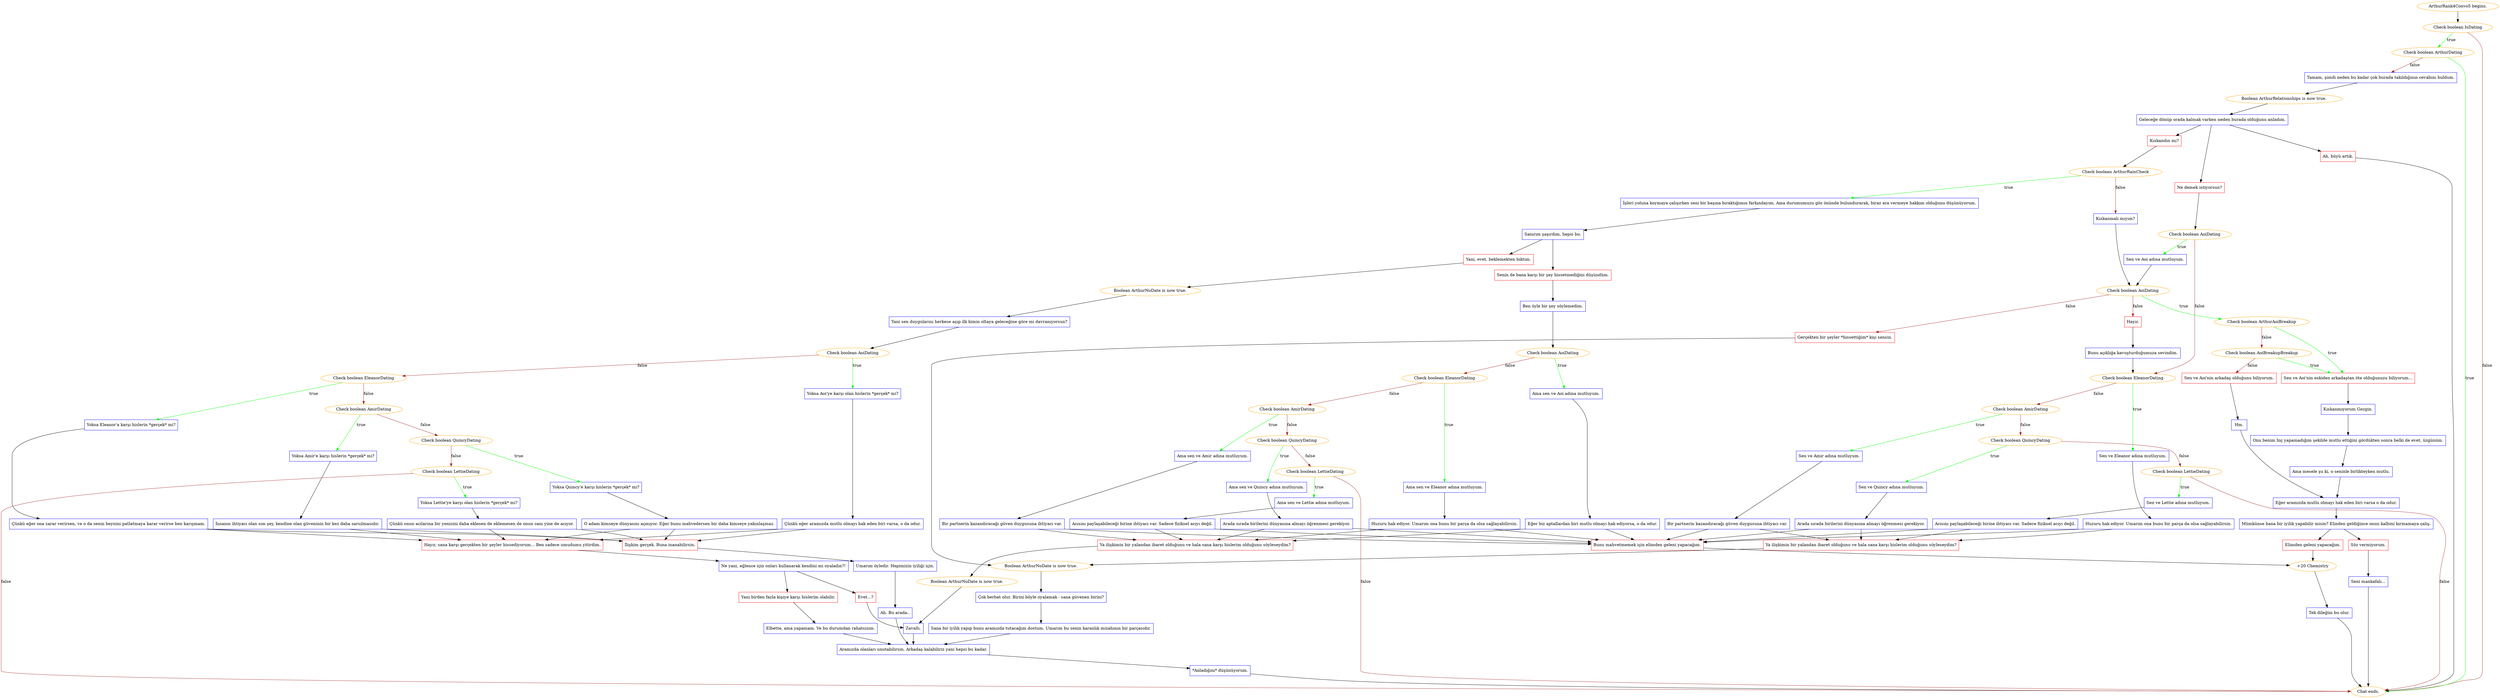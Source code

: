 digraph {
	"ArthurRank4Convo5 begins." [color=orange];
		"ArthurRank4Convo5 begins." -> j2018845881;
	j2018845881 [label="Check boolean IsDating",color=orange];
		j2018845881 -> j2993237603 [label=true,color=green];
		j2018845881 -> "Chat ends." [label=false,color=brown];
	j2993237603 [label="Check boolean ArthurDating",color=orange];
		j2993237603 -> "Chat ends." [label=true,color=green];
		j2993237603 -> j2102510021 [label=false,color=brown];
	"Chat ends." [color=orange];
	j2102510021 [label="Tamam, şimdi neden bu kadar çok burada takıldığının cevabını buldum.",shape=box,color=blue];
		j2102510021 -> j4111982754;
	j4111982754 [label="Boolean ArthurRelationships is now true.",color=orange];
		j4111982754 -> j989636119;
	j989636119 [label="Geleceğe dönüp orada kalmak varken neden burada olduğunu anladım.",shape=box,color=blue];
		j989636119 -> j1718701862;
		j989636119 -> j1697445165;
		j989636119 -> j3850720858;
	j1718701862 [label="Ah, büyü artık.",shape=box,color=red];
		j1718701862 -> "Chat ends.";
	j1697445165 [label="Kıskandın mı?",shape=box,color=red];
		j1697445165 -> j1876090925;
	j3850720858 [label="Ne demek istiyorsun?",shape=box,color=red];
		j3850720858 -> j3574252422;
	j1876090925 [label="Check boolean ArthurRainCheck",color=orange];
		j1876090925 -> j2219389883 [label=true,color=green];
		j1876090925 -> j3604047678 [label=false,color=brown];
	j3574252422 [label="Check boolean AoiDating",color=orange];
		j3574252422 -> j3739254192 [label=true,color=green];
		j3574252422 -> j1759626161 [label=false,color=brown];
	j2219389883 [label="İşleri yoluna koymaya çalışırken seni bir başına bıraktığımın farkındayım. Ama durumumuzu göz önünde bulundurarak, biraz ara vermeye hakkım olduğunu düşünüyorum.",shape=box,color=blue];
		j2219389883 -> j2362279973;
	j3604047678 [label="Kıskanmalı mıyım?",shape=box,color=blue];
		j3604047678 -> j2279261553;
	j3739254192 [label="Sen ve Aoi adına mutluyum.",shape=box,color=blue];
		j3739254192 -> j2279261553;
	j1759626161 [label="Check boolean EleanorDating",color=orange];
		j1759626161 -> j2451963384 [label=true,color=green];
		j1759626161 -> j4274557196 [label=false,color=brown];
	j2362279973 [label="Sanırım şaşırdım, hepsi bu.",shape=box,color=blue];
		j2362279973 -> j367767429;
		j2362279973 -> j3984720897;
	j2279261553 [label="Check boolean AoiDating",color=orange];
		j2279261553 -> j1863277533 [label=true,color=green];
		j2279261553 -> j3520090106 [label=false,color=brown];
		j2279261553 -> j3115395046 [label=false,color=brown];
	j2451963384 [label="Sen ve Eleanor adına mutluyum.",shape=box,color=blue];
		j2451963384 -> j3604900670;
	j4274557196 [label="Check boolean AmirDating",color=orange];
		j4274557196 -> j2272319046 [label=true,color=green];
		j4274557196 -> j1675108729 [label=false,color=brown];
	j367767429 [label="Senin de bana karşı bir şey hissetmediğini düşündüm.",shape=box,color=red];
		j367767429 -> j2743150522;
	j3984720897 [label="Yani, evet, beklemekten bıktım.",shape=box,color=red];
		j3984720897 -> j1389071363;
	j1863277533 [label="Check boolean ArthurAoiBreakup",color=orange];
		j1863277533 -> j1867230349 [label=true,color=green];
		j1863277533 -> j1641706424 [label=false,color=brown];
	j3520090106 [label="Hayır.",shape=box,color=red];
		j3520090106 -> j1425520455;
	j3115395046 [label="Gerçekten bir şeyler *hissettiğim* kişi sensin.",shape=box,color=red];
		j3115395046 -> j712948739;
	j3604900670 [label="Huzuru hak ediyor. Umarım ona bunu bir parça da olsa sağlayabilirsin.",shape=box,color=blue];
		j3604900670 -> j1807270673;
		j3604900670 -> j2747315076;
	j2272319046 [label="Sen ve Amir adına mutluyum.",shape=box,color=blue];
		j2272319046 -> j2864688259;
	j1675108729 [label="Check boolean QuincyDating",color=orange];
		j1675108729 -> j218835488 [label=true,color=green];
		j1675108729 -> j3895399393 [label=false,color=brown];
	j2743150522 [label="Ben öyle bir şey söylemedim.",shape=box,color=blue];
		j2743150522 -> j1292584064;
	j1389071363 [label="Boolean ArthurNoDate is now true.",color=orange];
		j1389071363 -> j1396124099;
	j1867230349 [label="Sen ve Aoi'nin eskiden arkadaştan öte olduğunuzu biliyorum...",shape=box,color=red];
		j1867230349 -> j683887739;
	j1641706424 [label="Check boolean AoiBreakupBreakup",color=orange];
		j1641706424 -> j1867230349 [label=true,color=green];
		j1641706424 -> j1173220668 [label=false,color=brown];
	j1425520455 [label="Bunu açıklığa kavuşturduğumuza sevindim.",shape=box,color=blue];
		j1425520455 -> j1759626161;
	j712948739 [label="Boolean ArthurNoDate is now true.",color=orange];
		j712948739 -> j888498883;
	j1807270673 [label="Bunu mahvetmemek için elimden geleni yapacağım.",shape=box,color=red];
		j1807270673 -> j3786492331;
	j2747315076 [label="Ya ilişkimin bir yalandan ibaret olduğunu ve hala sana karşı hislerim olduğunu söyleseydim?",shape=box,color=red];
		j2747315076 -> j712948739;
	j2864688259 [label="Bir partnerin kazandıracağı güven duygusuna ihtiyacı var.",shape=box,color=blue];
		j2864688259 -> j1807270673;
		j2864688259 -> j2747315076;
	j218835488 [label="Sen ve Quincy adına mutluyum.",shape=box,color=blue];
		j218835488 -> j4138263611;
	j3895399393 [label="Check boolean LettieDating",color=orange];
		j3895399393 -> j77110863 [label=true,color=green];
		j3895399393 -> "Chat ends." [label=false,color=brown];
	j1292584064 [label="Check boolean AoiDating",color=orange];
		j1292584064 -> j1686059606 [label=true,color=green];
		j1292584064 -> j1044422633 [label=false,color=brown];
	j1396124099 [label="Yani sen duygularını herkese açıp ilk kimin oltaya geleceğine göre mi davranıyorsun?",shape=box,color=blue];
		j1396124099 -> j2578975380;
	j683887739 [label="Kıskanmıyorum Gezgin.",shape=box,color=blue];
		j683887739 -> j2954079623;
	j1173220668 [label="Sen ve Aoi'nin arkadaş olduğunu biliyorum.",shape=box,color=red];
		j1173220668 -> j961000062;
	j888498883 [label="Çok berbat olur. Birini böyle oyalamak - sana güvenen birini?",shape=box,color=blue];
		j888498883 -> j1568950679;
	j3786492331 [label="+20 Chemistry",color=orange];
		j3786492331 -> j3427260002;
	j4138263611 [label="Arada sırada birilerini dünyasına almayı öğrenmesi gerekiyor.",shape=box,color=blue];
		j4138263611 -> j1807270673;
		j4138263611 -> j2747315076;
	j77110863 [label="Sen ve Lettie adına mutluyum.",shape=box,color=blue];
		j77110863 -> j675839830;
	j1686059606 [label="Ama sen ve Aoi adına mutluyum.",shape=box,color=blue];
		j1686059606 -> j1884945979;
	j1044422633 [label="Check boolean EleanorDating",color=orange];
		j1044422633 -> j2395920261 [label=true,color=green];
		j1044422633 -> j2191467577 [label=false,color=brown];
	j2578975380 [label="Check boolean AoiDating",color=orange];
		j2578975380 -> j503649543 [label=true,color=green];
		j2578975380 -> j1553816266 [label=false,color=brown];
	j2954079623 [label="Onu benim hiç yapamadığım şekilde mutlu ettiğini gördükten sonra belki de evet, üzgünüm.",shape=box,color=blue];
		j2954079623 -> j1884413722;
	j961000062 [label="Hm.",shape=box,color=blue];
		j961000062 -> j1227352489;
	j1568950679 [label="Sana bir iyilik yapıp bunu aramızda tutacağım dostum. Umarım bu senin karanlık mizahının bir parçasıdır.",shape=box,color=blue];
		j1568950679 -> j3613776104;
	j3427260002 [label="Tek dileğim bu olur.",shape=box,color=blue];
		j3427260002 -> "Chat ends.";
	j675839830 [label="Acısını paylaşabileceği birine ihtiyacı var. Sadece fiziksel acıyı değil.",shape=box,color=blue];
		j675839830 -> j1807270673;
		j675839830 -> j2747315076;
	j1884945979 [label="Eğer biz aptallardan biri mutlu olmayı hak ediyorsa, o da odur.",shape=box,color=blue];
		j1884945979 -> j1807270673;
		j1884945979 -> j2823989339;
	j2395920261 [label="Ama sen ve Eleanor adına mutluyum.",shape=box,color=blue];
		j2395920261 -> j3726650994;
	j2191467577 [label="Check boolean AmirDating",color=orange];
		j2191467577 -> j3239078692 [label=true,color=green];
		j2191467577 -> j3786569169 [label=false,color=brown];
	j503649543 [label="Yoksa Aoi'ye karşı olan hislerin *gerçek* mi?",shape=box,color=blue];
		j503649543 -> j2067922244;
	j1553816266 [label="Check boolean EleanorDating",color=orange];
		j1553816266 -> j1563351205 [label=true,color=green];
		j1553816266 -> j2704905820 [label=false,color=brown];
	j1884413722 [label="Ama mesele şu ki, o seninle birlikteyken mutlu.",shape=box,color=blue];
		j1884413722 -> j1227352489;
	j1227352489 [label="Eğer aramızda mutlu olmayı hak eden biri varsa o da odur.",shape=box,color=blue];
		j1227352489 -> j4053786319;
	j3613776104 [label="Aramızda olanları unutabilirsin. Arkadaş kalabiliriz yani hepsi bu kadar.",shape=box,color=blue];
		j3613776104 -> j699602501;
	j2823989339 [label="Ya ilişkimin bir yalandan ibaret olduğunu ve hala sana karşı hislerim olduğunu söyleseydim?",shape=box,color=red];
		j2823989339 -> j2273788241;
	j3726650994 [label="Huzuru hak ediyor. Umarım ona bunu bir parça da olsa sağlayabilirsin.",shape=box,color=blue];
		j3726650994 -> j1807270673;
		j3726650994 -> j2823989339;
	j3239078692 [label="Ama sen ve Amir adına mutluyum.",shape=box,color=blue];
		j3239078692 -> j1864176990;
	j3786569169 [label="Check boolean QuincyDating",color=orange];
		j3786569169 -> j4202398454 [label=true,color=green];
		j3786569169 -> j500909637 [label=false,color=brown];
	j2067922244 [label="Çünkü eğer aramızda mutlu olmayı hak eden biri varsa, o da odur.",shape=box,color=blue];
		j2067922244 -> j2019532231;
		j2067922244 -> j583077954;
	j1563351205 [label="Yoksa Eleanor'a karşı hislerin *gerçek* mi?",shape=box,color=blue];
		j1563351205 -> j3959487864;
	j2704905820 [label="Check boolean AmirDating",color=orange];
		j2704905820 -> j2155325892 [label=true,color=green];
		j2704905820 -> j1535484838 [label=false,color=brown];
	j4053786319 [label="Mümkünse bana bir iyilik yapabilir misin? Elinden geldiğince onun kalbini kırmamaya çalış.",shape=box,color=blue];
		j4053786319 -> j296794914;
		j4053786319 -> j4258253485;
	j699602501 [label="*Anladığını* düşünüyorum.",shape=box,color=blue];
		j699602501 -> "Chat ends.";
	j2273788241 [label="Boolean ArthurNoDate is now true.",color=orange];
		j2273788241 -> j2383429732;
	j1864176990 [label="Bir partnerin kazandıracağı güven duygusuna ihtiyacı var.",shape=box,color=blue];
		j1864176990 -> j1807270673;
		j1864176990 -> j2823989339;
	j4202398454 [label="Ama sen ve Quincy adına mutluyum.",shape=box,color=blue];
		j4202398454 -> j2427852522;
	j500909637 [label="Check boolean LettieDating",color=orange];
		j500909637 -> j3933970184 [label=true,color=green];
		j500909637 -> "Chat ends." [label=false,color=brown];
	j2019532231 [label="İlişkim gerçek. Buna inanabilirsin.",shape=box,color=red];
		j2019532231 -> j175674608;
	j583077954 [label="Hayır, sana karşı gerçekten bir şeyler hissediyorum... Ben sadece umudumu yitirdim.",shape=box,color=red];
		j583077954 -> j4162889569;
	j3959487864 [label="Çünkü eğer ona zarar verirsen, ve o da senin beynini patlatmaya karar verirse ben karışmam.",shape=box,color=blue];
		j3959487864 -> j2019532231;
		j3959487864 -> j583077954;
	j2155325892 [label="Yoksa Amir'e karşı hislerin *gerçek* mi?",shape=box,color=blue];
		j2155325892 -> j364284263;
	j1535484838 [label="Check boolean QuincyDating",color=orange];
		j1535484838 -> j761123241 [label=true,color=green];
		j1535484838 -> j2093702655 [label=false,color=brown];
	j296794914 [label="Elimden geleni yapacağım.",shape=box,color=red];
		j296794914 -> j3786492331;
	j4258253485 [label="Söz vermiyorum.",shape=box,color=red];
		j4258253485 -> j2066507950;
	j2383429732 [label="Zavallı.",shape=box,color=blue];
		j2383429732 -> j3613776104;
	j2427852522 [label="Arada sırada birilerini dünyasına almayı öğrenmesi gerekiyor.",shape=box,color=blue];
		j2427852522 -> j1807270673;
		j2427852522 -> j2823989339;
	j3933970184 [label="Ama sen ve Lettie adına mutluyum.",shape=box,color=blue];
		j3933970184 -> j4264028843;
	j175674608 [label="Umarım öyledir. Hepimizin iyiliği için.",shape=box,color=blue];
		j175674608 -> j2626067548;
	j4162889569 [label="Ne yani, eğlence için onları kullanarak kendini mi oyaladın?!",shape=box,color=blue];
		j4162889569 -> j3187328298;
		j4162889569 -> j3754935101;
	j364284263 [label="İnsanın ihtiyacı olan son şey, kendine olan güveninin bir kez daha sarsılmasıdır.",shape=box,color=blue];
		j364284263 -> j2019532231;
		j364284263 -> j583077954;
	j761123241 [label="Yoksa Quincy'e karşı hislerin *gerçek* mi?",shape=box,color=blue];
		j761123241 -> j3602955492;
	j2093702655 [label="Check boolean LettieDating",color=orange];
		j2093702655 -> j4284079613 [label=true,color=green];
		j2093702655 -> "Chat ends." [label=false,color=brown];
	j2066507950 [label="Seni mankafalı...",shape=box,color=blue];
		j2066507950 -> "Chat ends.";
	j4264028843 [label="Acısını paylaşabileceği birine ihtiyacı var. Sadece fiziksel acıyı değil.",shape=box,color=blue];
		j4264028843 -> j1807270673;
		j4264028843 -> j2823989339;
	j2626067548 [label="Ah. Bu arada..",shape=box,color=blue];
		j2626067548 -> j3613776104;
	j3187328298 [label="Yani birden fazla kişiye karşı hislerim olabilir.",shape=box,color=red];
		j3187328298 -> j3263982249;
	j3754935101 [label="Evet...?",shape=box,color=red];
		j3754935101 -> j2383429732;
	j3602955492 [label="O adam kimseye dünyasını açmıyor. Eğer bunu mahvedersen bir daha kimseye yakınlaşmaz.",shape=box,color=blue];
		j3602955492 -> j2019532231;
		j3602955492 -> j583077954;
	j4284079613 [label="Yoksa Lettie'ye karşı olan hislerin *gerçek* mi?",shape=box,color=blue];
		j4284079613 -> j1735102222;
	j3263982249 [label="Elbette, ama yapamam. Ve bu durumdan rahatsızım.",shape=box,color=blue];
		j3263982249 -> j3613776104;
	j1735102222 [label="Çünkü onun acılarına bir yenisini daha eklesen de eklemesen de onun canı yine de acıyor.",shape=box,color=blue];
		j1735102222 -> j2019532231;
		j1735102222 -> j583077954;
}